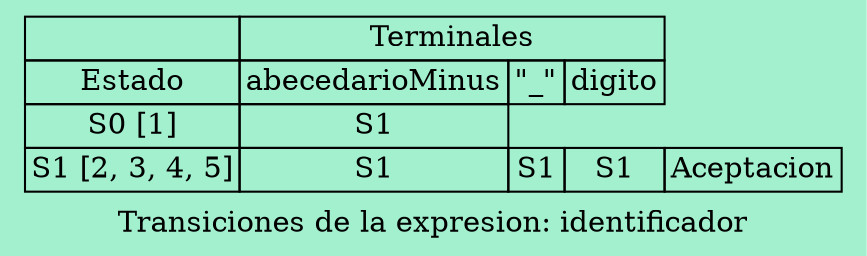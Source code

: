 digraph Transiciones{
    rankdir=LR;
    bgcolor = "#A3F0CF"
    node [shape=plaintext];
    edge [arrowhead=empty];
    
    // Encabezado de la tabla
    header [label=
    <
        <table border="0" cellborder="1" cellspacing="0">
            <tr>
                <td></td>
                <td colspan="3">Terminales</td>
            </tr>
            <tr>
                <td>Estado</td><td>abecedarioMinus</td>
<td>"_"</td>
<td>digito</td>
</tr>
<tr>
                <td>S0 [1]</td>
<td>S1</td></tr>
<tr>
                <td>S1 [2, 3, 4, 5]</td>
<td>S1</td><td>S1</td><td>S1</td><td>Aceptacion</td></tr>
        </table>
    >];
label="Transiciones de la expresion: identificador"}
